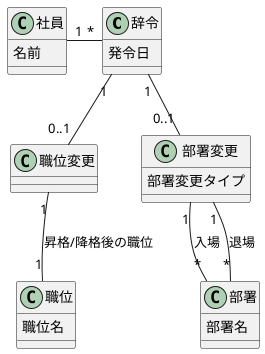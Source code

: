 @startuml

class "辞令" as Order {
    発令日
}

class "職位変更" as RankOrder {
}

class "部署変更" as DepartmentOrder {
    部署変更タイプ
}

class "社員" as Employee {
    名前
}

class "部署" as Department {
    部署名
}

class "職位" as Rank {
    職位名
}

DepartmentOrder "0..1" -up- "1" Order
RankOrder "0..1" -up- "1" Order

Employee "1" -right- "*" Order

RankOrder "1" -- "1" Rank : 昇格/降格後の職位
DepartmentOrder "1" -- "*" Department : 入場
DepartmentOrder "1" -- "*" Department : 退場

@enduml
